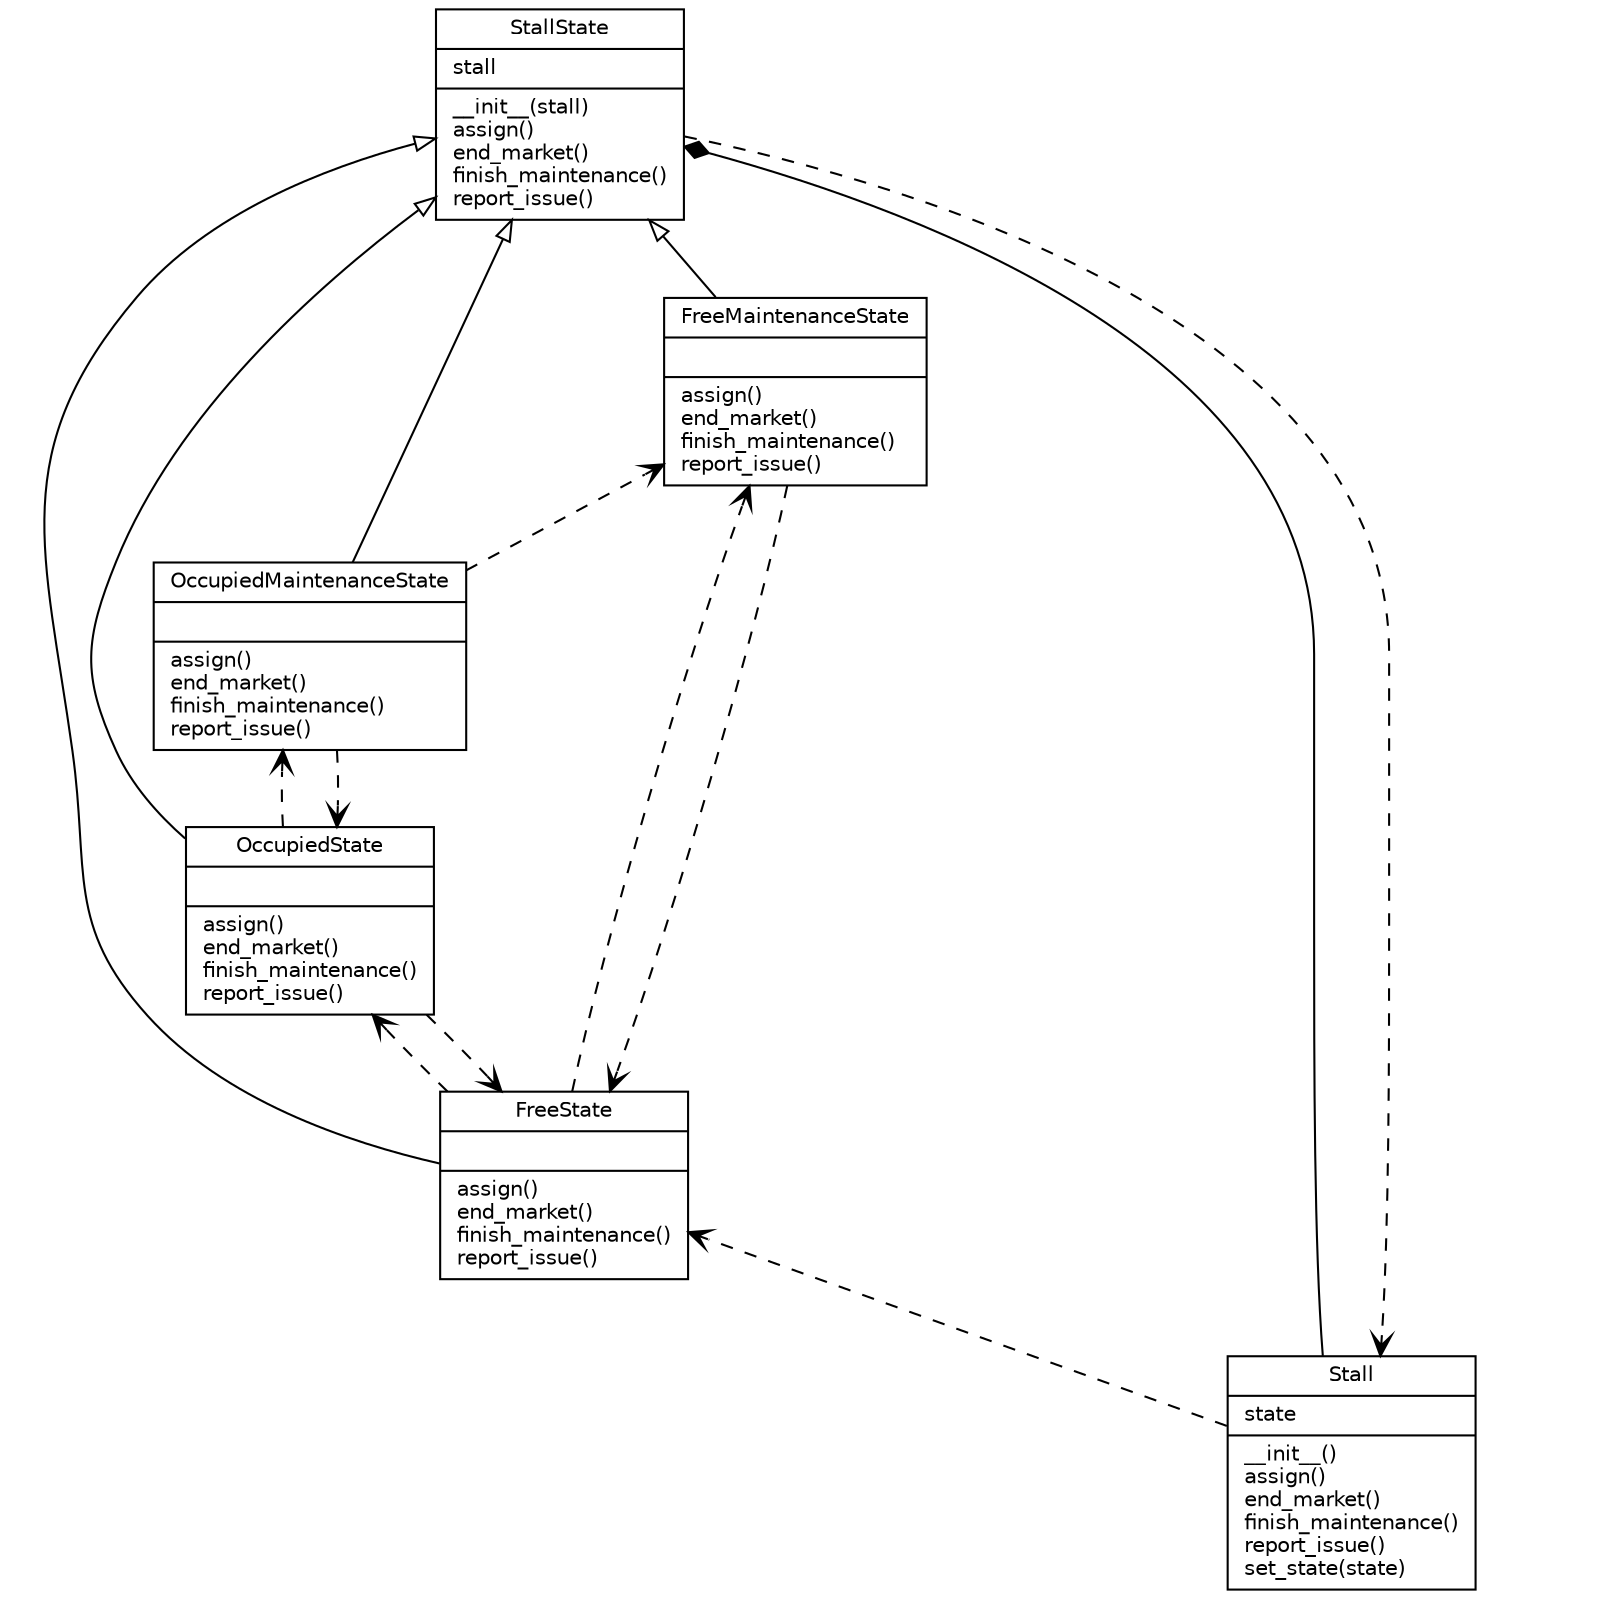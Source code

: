 digraph UML {
	rankdir=BT
	ratio=1
	nodesep=0.5
	ranksep=0.5
	node [fillcolor=white fontname=Helvetica fontsize=10 shape=record style=filled]
	Stall [label="{ Stall | state\l | __init__()\lassign()\lend_market()\lfinish_maintenance()\lreport_issue()\lset_state(state)\l }"]
	FreeMaintenanceState [label="{ FreeMaintenanceState |  | assign()\lend_market()\lfinish_maintenance()\lreport_issue()\l }"]
	FreeState [label="{ FreeState |  | assign()\lend_market()\lfinish_maintenance()\lreport_issue()\l }"]
	StallState [label="{ StallState | stall\l | __init__(stall)\lassign()\lend_market()\lfinish_maintenance()\lreport_issue()\l }"]
	OccupiedState [label="{ OccupiedState |  | assign()\lend_market()\lfinish_maintenance()\lreport_issue()\l }"]
	OccupiedMaintenanceState [label="{ OccupiedMaintenanceState |  | assign()\lend_market()\lfinish_maintenance()\lreport_issue()\l }"]
	Stall -> StallState [arrowhead=diamond]
	Stall -> FreeState [arrowhead=vee style=dashed]
	StallState -> Stall [arrowhead=vee style=dashed]
	FreeState -> StallState [arrowhead=empty]
	FreeState -> OccupiedState [arrowhead=vee style=dashed]
	FreeState -> FreeMaintenanceState [arrowhead=vee style=dashed]
	OccupiedState -> StallState [arrowhead=empty]
	OccupiedState -> FreeState [arrowhead=vee style=dashed]
	OccupiedState -> OccupiedMaintenanceState [arrowhead=vee style=dashed]
	FreeMaintenanceState -> StallState [arrowhead=empty]
	FreeMaintenanceState -> FreeState [arrowhead=vee style=dashed]
	OccupiedMaintenanceState -> StallState [arrowhead=empty]
	OccupiedMaintenanceState -> FreeMaintenanceState [arrowhead=vee style=dashed]
	OccupiedMaintenanceState -> OccupiedState [arrowhead=vee style=dashed]
}
